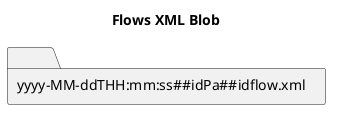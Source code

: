 @startuml Flows XML Blob

title Flows XML Blob
folder FlowsXMLBlob [
    yyyy-MM-ddTHH:mm:ss##idPa##idflow.xml
]

@enduml
